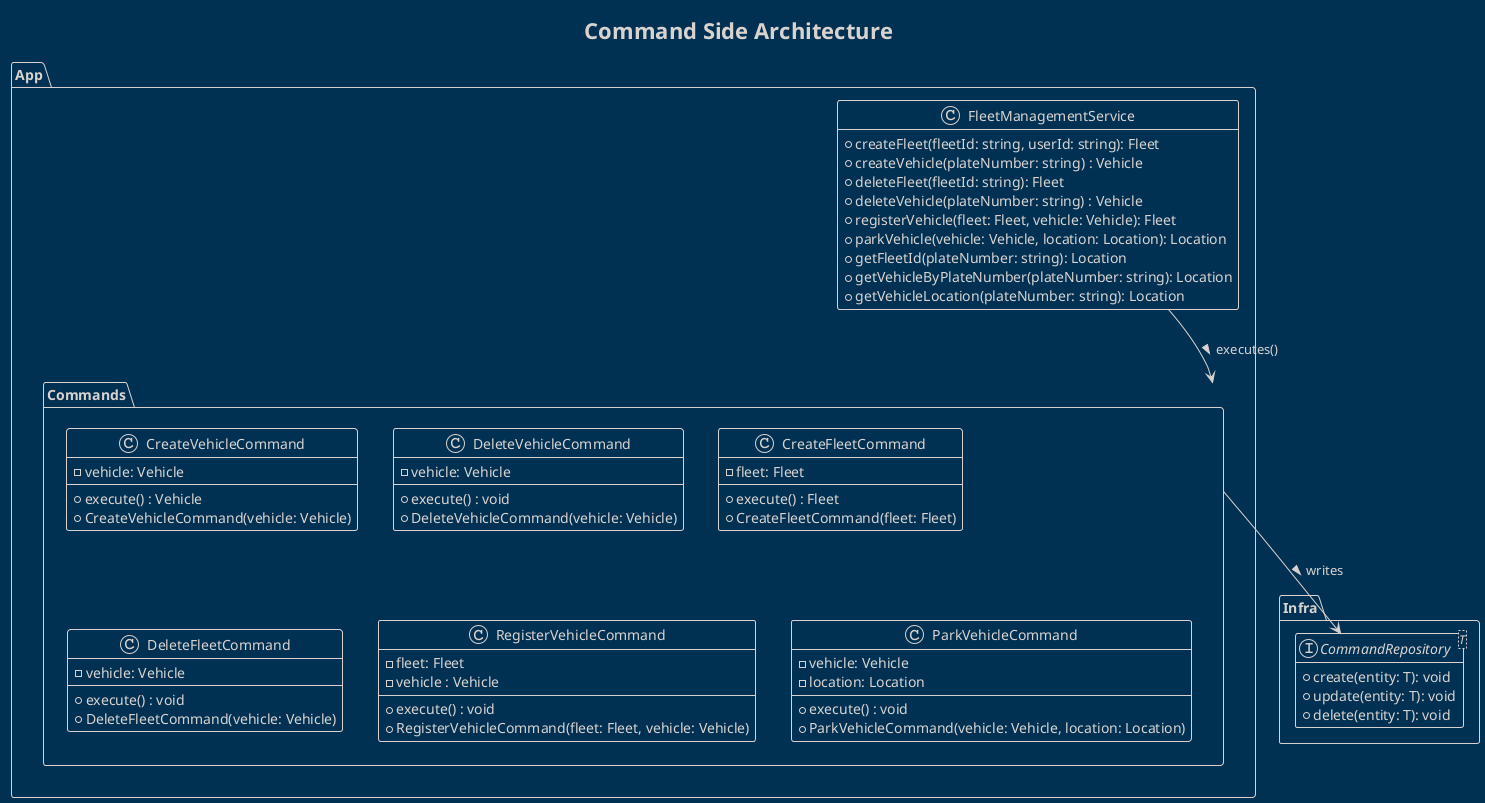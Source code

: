 @startuml
!theme blueprint
title Command Side Architecture
hide empty members

package App {
    class FleetManagementService {
        + createFleet(fleetId: string, userId: string): Fleet
        + createVehicle(plateNumber: string) : Vehicle
        + deleteFleet(fleetId: string): Fleet
        + deleteVehicle(plateNumber: string) : Vehicle
        + registerVehicle(fleet: Fleet, vehicle: Vehicle): Fleet
        + parkVehicle(vehicle: Vehicle, location: Location): Location
        + getFleetId(plateNumber: string): Location
        + getVehicleByPlateNumber(plateNumber: string): Location
        + getVehicleLocation(plateNumber: string): Location
    }

    package Commands {
        class CreateVehicleCommand {
            - vehicle: Vehicle
            + execute() : Vehicle
            + CreateVehicleCommand(vehicle: Vehicle)
        }

        class DeleteVehicleCommand {
            - vehicle: Vehicle
            + execute() : void
            + DeleteVehicleCommand(vehicle: Vehicle)
        }

        class CreateFleetCommand {
            - fleet: Fleet
            + execute() : Fleet
            + CreateFleetCommand(fleet: Fleet)
        }

        class DeleteFleetCommand {
            - vehicle: Vehicle
            + execute() : void
            + DeleteFleetCommand(vehicle: Vehicle)
        }

        class RegisterVehicleCommand {
            - fleet: Fleet
            - vehicle : Vehicle
            + execute() : void
            + RegisterVehicleCommand(fleet: Fleet, vehicle: Vehicle)
        }

        class ParkVehicleCommand {
            - vehicle: Vehicle
            - location: Location
            + execute() : void
            + ParkVehicleCommand(vehicle: Vehicle, location: Location)
        }
    }
}

package Infra {
    interface CommandRepository<T> {
        + create(entity: T): void
        + update(entity: T): void
        + delete(entity: T): void
    }
}

App.FleetManagementService --> App.Commands : executes() >

App.Commands --> Infra.CommandRepository : writes >


@enduml

